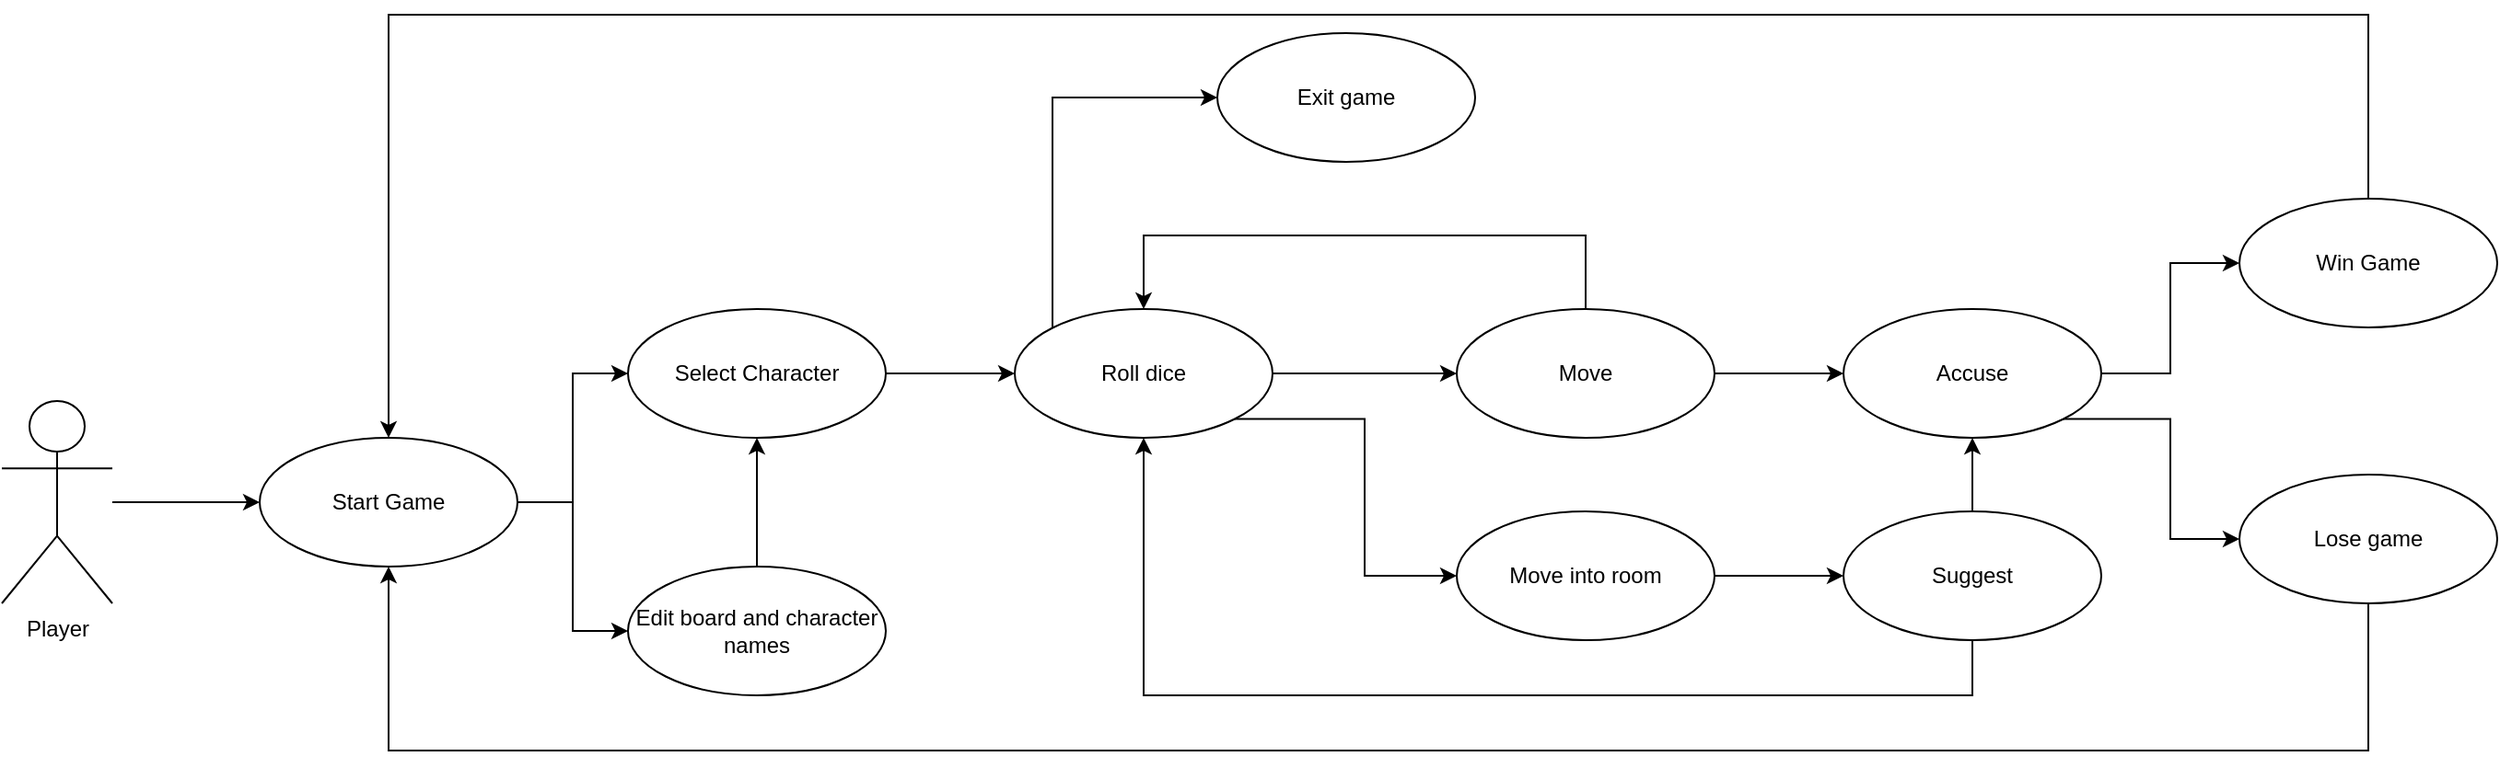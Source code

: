 <mxfile version="14.4.4" type="google"><diagram id="-by9YoHIQpY2xVKbzv9C" name="Page-1"><mxGraphModel dx="1422" dy="1894" grid="1" gridSize="10" guides="1" tooltips="1" connect="1" arrows="1" fold="1" page="1" pageScale="1" pageWidth="850" pageHeight="1100" math="0" shadow="0"><root><mxCell id="0"/><mxCell id="1" parent="0"/><mxCell id="w-0pxoKi5cW6EOT_cA52-2" style="edgeStyle=orthogonalEdgeStyle;rounded=0;orthogonalLoop=1;jettySize=auto;html=1;entryX=0;entryY=0.5;entryDx=0;entryDy=0;" parent="1" source="GvKCQwqH_2ORBXA9cAgA-1" target="GvKCQwqH_2ORBXA9cAgA-3" edge="1"><mxGeometry relative="1" as="geometry"/></mxCell><mxCell id="GvKCQwqH_2ORBXA9cAgA-1" value="Player" style="shape=umlActor;verticalLabelPosition=bottom;verticalAlign=top;html=1;" parent="1" vertex="1"><mxGeometry x="60" y="-740" width="60" height="110" as="geometry"/></mxCell><mxCell id="GvKCQwqH_2ORBXA9cAgA-17" style="edgeStyle=orthogonalEdgeStyle;rounded=0;orthogonalLoop=1;jettySize=auto;html=1;entryX=0;entryY=0.5;entryDx=0;entryDy=0;" parent="1" source="GvKCQwqH_2ORBXA9cAgA-3" target="GvKCQwqH_2ORBXA9cAgA-4" edge="1"><mxGeometry relative="1" as="geometry"/></mxCell><mxCell id="GvKCQwqH_2ORBXA9cAgA-18" style="edgeStyle=orthogonalEdgeStyle;rounded=0;orthogonalLoop=1;jettySize=auto;html=1;entryX=0;entryY=0.5;entryDx=0;entryDy=0;" parent="1" source="GvKCQwqH_2ORBXA9cAgA-3" target="GvKCQwqH_2ORBXA9cAgA-5" edge="1"><mxGeometry relative="1" as="geometry"/></mxCell><mxCell id="GvKCQwqH_2ORBXA9cAgA-3" value="Start Game" style="ellipse;whiteSpace=wrap;html=1;" parent="1" vertex="1"><mxGeometry x="200" y="-720" width="140" height="70" as="geometry"/></mxCell><mxCell id="GvKCQwqH_2ORBXA9cAgA-19" style="edgeStyle=orthogonalEdgeStyle;rounded=0;orthogonalLoop=1;jettySize=auto;html=1;entryX=0;entryY=0.5;entryDx=0;entryDy=0;" parent="1" source="GvKCQwqH_2ORBXA9cAgA-4" target="GvKCQwqH_2ORBXA9cAgA-6" edge="1"><mxGeometry relative="1" as="geometry"/></mxCell><mxCell id="GvKCQwqH_2ORBXA9cAgA-4" value="Select Character" style="ellipse;whiteSpace=wrap;html=1;" parent="1" vertex="1"><mxGeometry x="400" y="-790" width="140" height="70" as="geometry"/></mxCell><mxCell id="GvKCQwqH_2ORBXA9cAgA-21" style="edgeStyle=orthogonalEdgeStyle;rounded=0;orthogonalLoop=1;jettySize=auto;html=1;entryX=0.5;entryY=1;entryDx=0;entryDy=0;" parent="1" source="GvKCQwqH_2ORBXA9cAgA-5" target="GvKCQwqH_2ORBXA9cAgA-4" edge="1"><mxGeometry relative="1" as="geometry"/></mxCell><mxCell id="GvKCQwqH_2ORBXA9cAgA-5" value="Edit board and character names" style="ellipse;whiteSpace=wrap;html=1;" parent="1" vertex="1"><mxGeometry x="400" y="-650" width="140" height="70" as="geometry"/></mxCell><mxCell id="GvKCQwqH_2ORBXA9cAgA-22" style="edgeStyle=orthogonalEdgeStyle;rounded=0;orthogonalLoop=1;jettySize=auto;html=1;entryX=0;entryY=0.5;entryDx=0;entryDy=0;" parent="1" source="GvKCQwqH_2ORBXA9cAgA-6" target="GvKCQwqH_2ORBXA9cAgA-13" edge="1"><mxGeometry relative="1" as="geometry"/></mxCell><mxCell id="GvKCQwqH_2ORBXA9cAgA-23" style="edgeStyle=orthogonalEdgeStyle;rounded=0;orthogonalLoop=1;jettySize=auto;html=1;exitX=1;exitY=1;exitDx=0;exitDy=0;entryX=0;entryY=0.5;entryDx=0;entryDy=0;" parent="1" source="GvKCQwqH_2ORBXA9cAgA-6" target="GvKCQwqH_2ORBXA9cAgA-12" edge="1"><mxGeometry relative="1" as="geometry"/></mxCell><mxCell id="ybsaeKDpdGYbXyBj_v_T-5" style="edgeStyle=orthogonalEdgeStyle;rounded=0;orthogonalLoop=1;jettySize=auto;html=1;exitX=0;exitY=0;exitDx=0;exitDy=0;entryX=0;entryY=0.5;entryDx=0;entryDy=0;" edge="1" parent="1" source="GvKCQwqH_2ORBXA9cAgA-6" target="GvKCQwqH_2ORBXA9cAgA-8"><mxGeometry relative="1" as="geometry"><Array as="points"><mxPoint x="631" y="-905"/></Array></mxGeometry></mxCell><mxCell id="GvKCQwqH_2ORBXA9cAgA-6" value="Roll dice" style="ellipse;whiteSpace=wrap;html=1;" parent="1" vertex="1"><mxGeometry x="610" y="-790" width="140" height="70" as="geometry"/></mxCell><mxCell id="2HnCj9WDIwVUFkBVyXLB-1" style="edgeStyle=orthogonalEdgeStyle;rounded=0;orthogonalLoop=1;jettySize=auto;html=1;entryX=0.5;entryY=1;entryDx=0;entryDy=0;" parent="1" source="GvKCQwqH_2ORBXA9cAgA-7" target="GvKCQwqH_2ORBXA9cAgA-6" edge="1"><mxGeometry relative="1" as="geometry"><Array as="points"><mxPoint x="1130" y="-580"/><mxPoint x="680" y="-580"/></Array></mxGeometry></mxCell><mxCell id="ybsaeKDpdGYbXyBj_v_T-2" style="edgeStyle=orthogonalEdgeStyle;rounded=0;orthogonalLoop=1;jettySize=auto;html=1;entryX=0.5;entryY=1;entryDx=0;entryDy=0;" edge="1" parent="1" source="GvKCQwqH_2ORBXA9cAgA-7" target="GvKCQwqH_2ORBXA9cAgA-14"><mxGeometry relative="1" as="geometry"/></mxCell><mxCell id="GvKCQwqH_2ORBXA9cAgA-7" value="Suggest" style="ellipse;whiteSpace=wrap;html=1;" parent="1" vertex="1"><mxGeometry x="1060" y="-680" width="140" height="70" as="geometry"/></mxCell><mxCell id="GvKCQwqH_2ORBXA9cAgA-8" value="Exit game" style="ellipse;whiteSpace=wrap;html=1;" parent="1" vertex="1"><mxGeometry x="720" y="-940" width="140" height="70" as="geometry"/></mxCell><mxCell id="ybsaeKDpdGYbXyBj_v_T-3" style="edgeStyle=orthogonalEdgeStyle;rounded=0;orthogonalLoop=1;jettySize=auto;html=1;entryX=0.5;entryY=0;entryDx=0;entryDy=0;" edge="1" parent="1" source="GvKCQwqH_2ORBXA9cAgA-10" target="GvKCQwqH_2ORBXA9cAgA-3"><mxGeometry relative="1" as="geometry"><Array as="points"><mxPoint x="1345" y="-950"/><mxPoint x="270" y="-950"/></Array></mxGeometry></mxCell><mxCell id="GvKCQwqH_2ORBXA9cAgA-10" value="Win Game" style="ellipse;whiteSpace=wrap;html=1;" parent="1" vertex="1"><mxGeometry x="1275" y="-850" width="140" height="70" as="geometry"/></mxCell><mxCell id="ybsaeKDpdGYbXyBj_v_T-4" style="edgeStyle=orthogonalEdgeStyle;rounded=0;orthogonalLoop=1;jettySize=auto;html=1;entryX=0.5;entryY=1;entryDx=0;entryDy=0;" edge="1" parent="1" source="GvKCQwqH_2ORBXA9cAgA-11" target="GvKCQwqH_2ORBXA9cAgA-3"><mxGeometry relative="1" as="geometry"><Array as="points"><mxPoint x="1345" y="-550"/><mxPoint x="270" y="-550"/></Array></mxGeometry></mxCell><mxCell id="GvKCQwqH_2ORBXA9cAgA-11" value="Lose game" style="ellipse;whiteSpace=wrap;html=1;" parent="1" vertex="1"><mxGeometry x="1275" y="-700" width="140" height="70" as="geometry"/></mxCell><mxCell id="GvKCQwqH_2ORBXA9cAgA-24" style="edgeStyle=orthogonalEdgeStyle;rounded=0;orthogonalLoop=1;jettySize=auto;html=1;entryX=0;entryY=0.5;entryDx=0;entryDy=0;" parent="1" source="GvKCQwqH_2ORBXA9cAgA-12" target="GvKCQwqH_2ORBXA9cAgA-7" edge="1"><mxGeometry relative="1" as="geometry"/></mxCell><mxCell id="GvKCQwqH_2ORBXA9cAgA-12" value="Move into room" style="ellipse;whiteSpace=wrap;html=1;" parent="1" vertex="1"><mxGeometry x="850" y="-680" width="140" height="70" as="geometry"/></mxCell><mxCell id="GvKCQwqH_2ORBXA9cAgA-16" style="edgeStyle=orthogonalEdgeStyle;rounded=0;orthogonalLoop=1;jettySize=auto;html=1;entryX=0;entryY=0.5;entryDx=0;entryDy=0;" parent="1" source="GvKCQwqH_2ORBXA9cAgA-13" target="GvKCQwqH_2ORBXA9cAgA-14" edge="1"><mxGeometry relative="1" as="geometry"/></mxCell><mxCell id="ybsaeKDpdGYbXyBj_v_T-1" style="edgeStyle=orthogonalEdgeStyle;rounded=0;orthogonalLoop=1;jettySize=auto;html=1;entryX=0.5;entryY=0;entryDx=0;entryDy=0;" edge="1" parent="1" source="GvKCQwqH_2ORBXA9cAgA-13" target="GvKCQwqH_2ORBXA9cAgA-6"><mxGeometry relative="1" as="geometry"><Array as="points"><mxPoint x="920" y="-830"/><mxPoint x="680" y="-830"/></Array></mxGeometry></mxCell><mxCell id="GvKCQwqH_2ORBXA9cAgA-13" value="Move" style="ellipse;whiteSpace=wrap;html=1;" parent="1" vertex="1"><mxGeometry x="850" y="-790" width="140" height="70" as="geometry"/></mxCell><mxCell id="GvKCQwqH_2ORBXA9cAgA-25" style="edgeStyle=orthogonalEdgeStyle;rounded=0;orthogonalLoop=1;jettySize=auto;html=1;entryX=0;entryY=0.5;entryDx=0;entryDy=0;" parent="1" source="GvKCQwqH_2ORBXA9cAgA-14" target="GvKCQwqH_2ORBXA9cAgA-10" edge="1"><mxGeometry relative="1" as="geometry"/></mxCell><mxCell id="GvKCQwqH_2ORBXA9cAgA-26" style="edgeStyle=orthogonalEdgeStyle;rounded=0;orthogonalLoop=1;jettySize=auto;html=1;exitX=1;exitY=1;exitDx=0;exitDy=0;entryX=0;entryY=0.5;entryDx=0;entryDy=0;" parent="1" source="GvKCQwqH_2ORBXA9cAgA-14" target="GvKCQwqH_2ORBXA9cAgA-11" edge="1"><mxGeometry relative="1" as="geometry"/></mxCell><mxCell id="GvKCQwqH_2ORBXA9cAgA-14" value="Accuse" style="ellipse;whiteSpace=wrap;html=1;" parent="1" vertex="1"><mxGeometry x="1060" y="-790" width="140" height="70" as="geometry"/></mxCell><mxCell id="2HnCj9WDIwVUFkBVyXLB-2" style="edgeStyle=orthogonalEdgeStyle;rounded=0;orthogonalLoop=1;jettySize=auto;html=1;exitX=0.5;exitY=0.5;exitDx=0;exitDy=0;exitPerimeter=0;endArrow=none;endFill=0;" parent="1" source="GvKCQwqH_2ORBXA9cAgA-1" edge="1"><mxGeometry relative="1" as="geometry"><mxPoint x="90" y="-708" as="targetPoint"/><Array as="points"><mxPoint x="90" y="-710"/><mxPoint x="90" y="-710"/></Array></mxGeometry></mxCell></root></mxGraphModel></diagram></mxfile>
